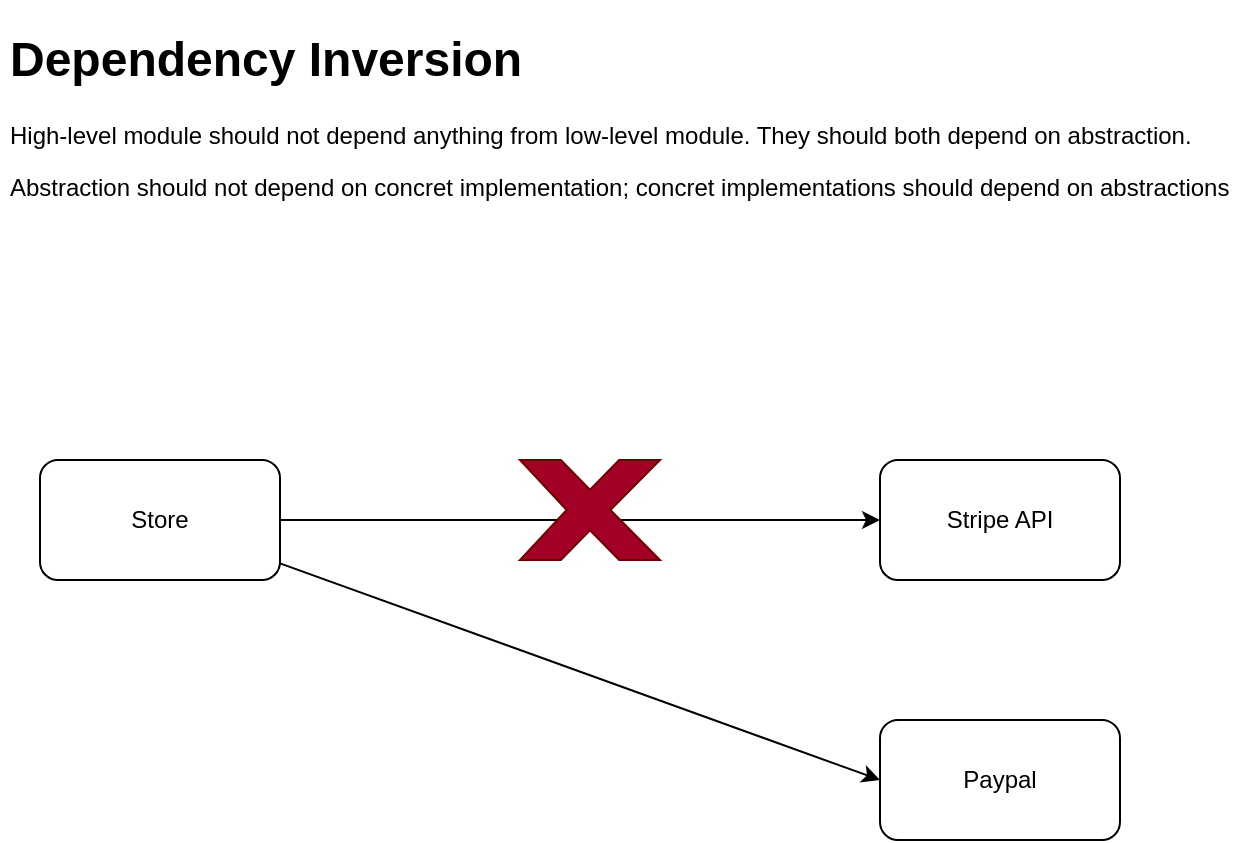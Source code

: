 <mxfile>
    <diagram id="NDuXG0VKlpW7tqDAN48u" name="Page-1">
        <mxGraphModel dx="734" dy="483" grid="1" gridSize="10" guides="1" tooltips="1" connect="1" arrows="1" fold="1" page="1" pageScale="1" pageWidth="850" pageHeight="1100" background="none" math="0" shadow="0">
            <root>
                <mxCell id="0"/>
                <mxCell id="1" parent="0"/>
                <mxCell id="4" value="" style="edgeStyle=none;html=1;" parent="1" source="2" target="3" edge="1">
                    <mxGeometry relative="1" as="geometry"/>
                </mxCell>
                <mxCell id="7" style="edgeStyle=none;html=1;entryX=0;entryY=0.5;entryDx=0;entryDy=0;" edge="1" parent="1" source="2" target="6">
                    <mxGeometry relative="1" as="geometry"/>
                </mxCell>
                <mxCell id="2" value="Store" style="rounded=1;whiteSpace=wrap;html=1;" parent="1" vertex="1">
                    <mxGeometry x="80" y="240" width="120" height="60" as="geometry"/>
                </mxCell>
                <mxCell id="3" value="Stripe API" style="whiteSpace=wrap;html=1;rounded=1;" parent="1" vertex="1">
                    <mxGeometry x="500" y="240" width="120" height="60" as="geometry"/>
                </mxCell>
                <mxCell id="5" value="&lt;h1&gt;Dependency Inversion&lt;/h1&gt;&lt;p&gt;High-level module should not depend anything from low-level module. They should both depend on abstraction.&lt;/p&gt;&lt;p&gt;Abstraction should not depend on concret implementation; concret implementations should depend on abstractions&lt;/p&gt;" style="text;html=1;strokeColor=none;fillColor=none;spacing=5;spacingTop=-20;whiteSpace=wrap;overflow=hidden;rounded=0;" parent="1" vertex="1">
                    <mxGeometry x="60" y="20" width="620" height="120" as="geometry"/>
                </mxCell>
                <mxCell id="6" value="Paypal" style="rounded=1;whiteSpace=wrap;html=1;" vertex="1" parent="1">
                    <mxGeometry x="500" y="370" width="120" height="60" as="geometry"/>
                </mxCell>
                <mxCell id="8" value="" style="verticalLabelPosition=bottom;verticalAlign=top;html=1;shape=mxgraph.basic.x;fillColor=#a20025;fontColor=#ffffff;strokeColor=#6F0000;" vertex="1" parent="1">
                    <mxGeometry x="320" y="240" width="70" height="50" as="geometry"/>
                </mxCell>
            </root>
        </mxGraphModel>
    </diagram>
</mxfile>